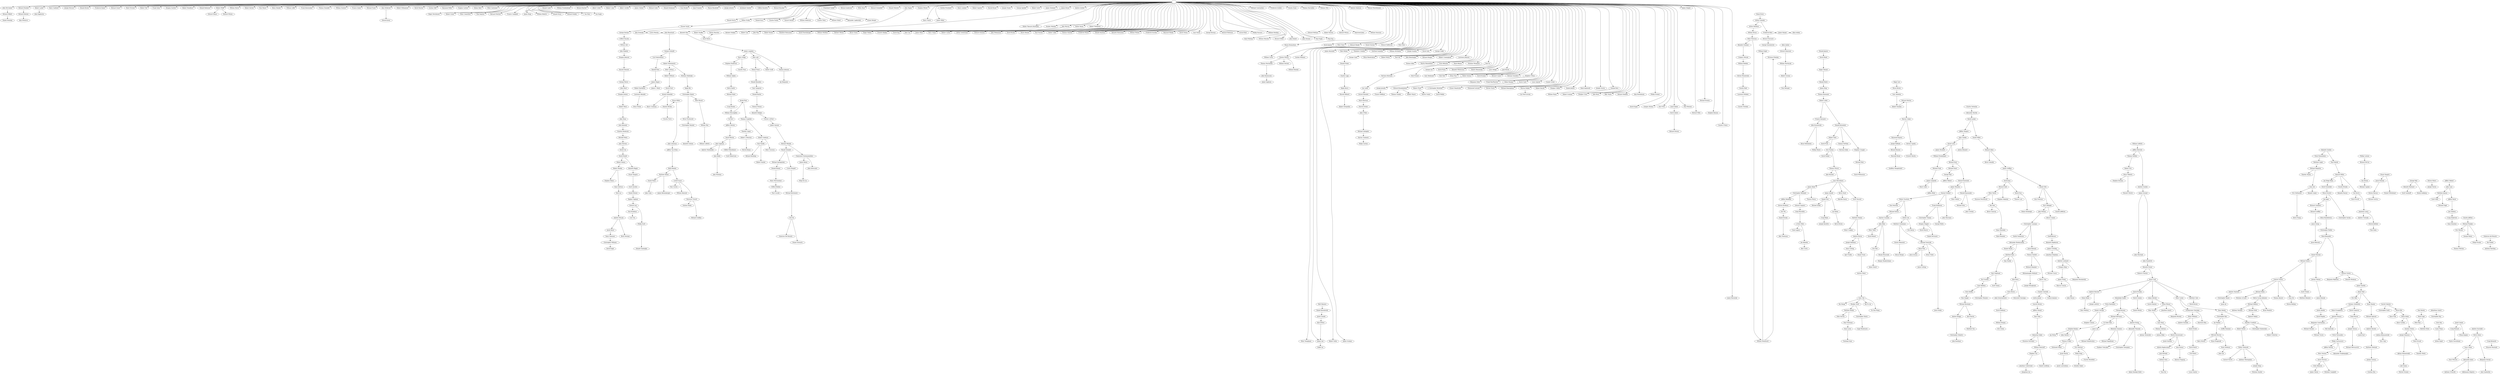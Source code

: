 digraph brothers {
	"" -> "John McConney";
	"" -> "Richard Moshier";
	"" -> "Robert Laube";
	"" -> "Harry Saddock";
	"" -> "Joseph Petrucci";
	"" -> "Donald Brown";
	"" -> "Frederick Hanni";
	"" -> "Richard Swart";
	"" -> "Mark Trivison";
	"" -> "Robert Tiel";
	"" -> "Frank Yates";
	"" -> "Douglas Soutter";
	"" -> "Robert Woodbury";
	"" -> "Donald Robinson";
	"" -> "Robert Pfeiff";
	"" -> "William Morse";
	"" -> "Robert Korten";
	"" -> "Paul Meyer";
	"" -> "Henry Bender";
	"" -> "William Goffe";
	"" -> "Frank Kolesinskas";
	"" -> "Thomas Donnelly";
	"" -> "William Statesir";
	"" -> "Francis Quinn";
	"" -> "Michael Furey";
	"" -> "Alan McKersie";
	"" -> "Robert Williamson";
	"" -> "David Warren";
	"" -> "Gordon Neff";
	"" -> "Raymond Willis";
	"" -> "Eugene Carlson";
	"" -> "Sidney Bent";
	"" -> "Peter Goetzman";
	"Robert Laube" -> "John Eggleston";
	"" -> "Roger Hutchinson";
	"Richard Moshier" -> "Richard Dietzen";
	"" -> "Robert Grant";
	"" -> "Peter Comerford";
	"" -> "Paul Squires";
	"" -> "Bernard Newton";
	"" -> "Francis Campbell";
	"Robert Pfeiff" -> "Edward Maass";
	"" -> "James Roop";
	"Robert Pfeiff" -> "Richard Wilson";
	"" -> "William Roberts";
	"" -> "Donald Drury";
	"" -> "Richard Dudley";
	"" -> "C. Van Ness";
	"" -> "Leo Engle";
	"John McConney" -> "Richard Millett";
	"" -> "Ronald Coyle";
	"" -> "William Freedenburg";
	"" -> "Richard Bartow";
	"" -> "Albert Cutler";
	"" -> "Robert Cahn";
	"" -> "Albert Colville";
	"" -> "James Clinton";
	"" -> "Richard Guba";
	"" -> "Donald Dickinson";
	"" -> "Ivan Pecnik";
	"" -> "Juan Franzius";
	"" -> "Wayne Blackwell";
	"" -> "Joseph Arborio";
	"" -> "Archibald Chester";
	"" -> "Clifford Barletta";
	"" -> "Richard Buscher";
	"" -> "Ronald Harris";
	"" -> "Wilbur Drake";
	"" -> "Donald Kava";
	"" -> "Charles Parker";
	"" -> "Gerard Gehrke";
	"Richard Dietzen" -> "Alan McIntyre";
	"Alan McKersie" -> "Edward Jocoy";
	"" -> "William Anderson";
	"" -> "Charles Viens";
	"" -> "William Eckert";
	"Donal Drury" -> "Arthur Gatenby";
	"" -> "Alexander Lapkoreski";
	"" -> "Ernest Berger";
	"" -> "Franchard Clarke";
	"" -> "Richard Anderson";
	"" -> "Willis Hunt";
	"" -> "Howard Schneider";
	"" -> "Donald Webster";
	"" -> "John Mapes";
	"" -> "Stephen Wilcox";
	"Richard Millett" -> "Daniel Dunning";
	"" -> "Barry Taylor";
	"" -> "James Miller";
	"" -> "Gordon Prochnow";
	"" -> "Harry Lindner";
	"" -> "Robert Squires";
	"" -> "Harold Braue";
	"" -> "Joseph Nunes";
	"" -> "George Speidel";
	"" -> "Robert Scott";
	"" -> "James Sweeney";
	"" -> "James Bruno";
	"" -> "Andrew Archer";
	"Arthur Gatenby" -> "Arthur Boniface";
	"" -> "Walter Tkaczyk (Dartland)";
	"" -> "Stanley Moleski";
	"" -> "John Murray";
	"" -> "Walter Bauer";
	"" -> "Robert Thompson";
	"Wilbur Drake" -> "Vincent Vasile";
	"" -> "Herbert Stokely";
	"" -> "Robert Lee";
	"" -> "John Way";
	"" -> "Robert Kozub";
	"John Mapes" -> "John Dromsky";
	"" -> "Theodore Rubsamen";
	"" -> "David Nuernberger";
	"" -> "William Wohlfort";
	"" -> "Herbert Wewer";
	"" -> "Bruce Christ";
	"" -> "Roger Wollen";
	"" -> "Everett Hinkley";
	"Arthur Gatenby" -> "Frederick Best";
	"" -> "David Eng";
	"" -> "John Cox";
	"" -> "James More";
	"" -> "Terry Chase";
	"" -> "Robert Castle";
	"" -> "Arthur Sutherland";
	"John Murray" -> "Robert Shaffer";
	"" -> "Edward Glannon";
	"" -> "John Williamson";
	"" -> "David Braski";
	"Arthur Boniface" -> "William Bruce";
	"Vincent Vasile" -> "George Dormer";
	"" -> "Marle Hewett";
	"" -> "Paul Vincent";
	"" -> "Walter Lekki";
	"" -> "Thomas Solarek";
	"" -> "Frederick Morse";
	"" -> "Donald Anastasi";
	"" -> "Kenneth Rubsamen";
	"" -> "William Winter";
	"" -> "Frederick Scoville";
	"" -> "Maynard Moody";
	"" -> "David Owens";
	"John Dromsky" -> "Calvin Peterka";
	"" -> "Gary Pache";
	"Frederick Best" -> "James Harper";
	"" -> "George Kirouac";
	"" -> "Richard Robinson";
	"" -> "Conrad Bahr";
	"" -> "Phillip Navarre";
	"" -> "William Hosking";
	"George Dormer" -> "Clifford Baacke";
	"" -> "Basil Whiting";
	"" -> "William Menche";
	"" -> "Richard Miller";
	"" -> "John Rudert";
	"Frederick Best" -> "Richard Havourd";
	"" -> "John Dormer";
	"" -> "Paul Nagle";
	"" -> "Ping Eng";
	"William Bruce" -> "Peter Montano";
	"Robert Shaffer" -> "David Kelch";
	"" -> "Michael Constantine";
	"" -> "Frederick Schiller";
	"" -> "Charles Dunn";
	"" -> "Thomas Harradine";
	"" -> "Thomas Otto";
	"" -> "Edward Feltham";
	"" -> "Robert Barnes";
	"Calvin Peterka" -> "John Blanchard";
	"David Kelch" -> "Dennis Reardon";
	"" -> "Richard Wilcox";
	"James Bruno" -> "Kenneth Potz";
	"" -> "Sherwood Jeter";
	"" -> "William Danusiar";
	"James Harper" -> "Allan Ashley";
	"" -> "Andrew Halloran";
	"" -> "Horace Wuerdemann";
	"Clifford Baacke" -> "William Ash";
	"Peter Montano" -> "Benedict Dunlany";
	"" -> "Wayne Richardson";
	"Richard Havourd" -> "George Yaroshevich";
	"" -> "David Jepson";
	"" -> "Peter Dean";
	"" -> "Edward Moody";
	"" -> "Daniel Dormer";
	"" -> "Edward Heffernan";
	"" -> "Peter Rice";
	"" -> "Peter Younghans";
	"" -> "James Lee";
	"Peter Montano" -> "William Woodward";
	"" -> "Robert Solda";
	"" -> "James Graham";
	"" -> "James Reynolds";
	"" -> "Kent Killam";
	"John Blanchard" -> "George Schmidt";
	"Allen Ashley" -> "Edward Malavase";
	"" -> "Theodore Creedon";
	"William Woodward" -> "William Engle";
	"Kenneth Potz" -> "James Langdon";
	"" -> "Gerfried Gozemba";
	"" -> "William McNabola";
	"" -> "Joseph Scanlon";
	"" -> "David Geer";
	"William Ash" -> "John Wakelin";
	"" -> "George Cooke";
	"" -> "George Clark";
	"Peter Dean" -> "Chester Winsor";
	"Edward Moody" -> "Gordon Williams";
	"James Langdon" -> "Barry Stepp";
	"Benedict Dunlany" -> "Gregory Wotzak";
	"Wayne Richardson" -> "William Curtis";
	"John Wakelin" -> "Douglas Johnson";
	"Donald Jepson" -> "David Hinds";
	"" -> "Brian Hendrickson";
	"" -> "Robert Petrie";
	"" -> "Paul Gili";
	"" -> "John Reinshagen";
	"William Woodward" -> "Terrence Fleming";
	"George Schmidt" -> "Carl Foehrenbach";
	"" -> "Richard Hooper";
	"" -> "Robert Cunningham";
	"James Langdon" -> "John Lahr";
	"" -> "Lawrence Johnson";
	"" -> "Thomas Allen";
	"" -> "Martin Himmelfarb";
	"Barry Stepp" -> "Stephen Paskevich";
	"Edward Malavase" -> "William Martinyak";
	"Gregory Wotzak" -> "William Hedden";
	"" -> "Louis Bellardo";
	"Theodore Creedon" -> "Donald Fisher";
	"" -> "Mark Hillard";
	"Chester Winsor" -> "Thomas Mustaleski";
	"George Schmidt" -> "Robert Montemerlo";
	"" -> "Nicholas Winograd";
	"Chester Winsor" -> "William Setchel";
	"" -> "Paul Sa";
	"Carl Foehrenbach" -> "Randall Kies";
	"James Langdon" -> "Thomas Johnson";
	"David Hinds" -> "Roger Menzel";
	"" -> "George Lee";
	"" -> "David Flynn";
	"" -> "Kenneth Whitecross";
	"Barry Stepp" -> "Charles Pace";
	"Chester Winsor" -> "William Kimball";
	"" -> "Dimitri Rimanosky";
	"" -> "Larry Hedge";
	"John Lahr" -> "Tilman Foust";
	"Douglas Johnson" -> "Russell Demuth";
	"" -> "Jack Rossel";
	"John Lahr" -> "Walter Groff";
	"Robert Montemerlo" -> "Peter LaPlaca";
	"Robert Montemerlo" -> "Nicholas Hablenko";
	"" -> "Gary Redmond";
	"Thomas Mustaleski" -> "John Rasmussen";
	"" -> "Dale Hall";
	"Paul Sa" -> "York Freund";
	"Louis Bellardo" -> "Terrence Berinato";
	"" -> "Brian Fear";
	"" -> "Walter Katona";
	"Donald Fisher" -> "Charles Lapp";
	"" -> "David Kramer";
	"" -> "Richard Casaw";
	"William Hedden" -> "Steven Wisniewski";
	"Stephen Paskevich" -> "William Ogden";
	"" -> "Norman Saunders";
	"Peter LaPlaca" -> "Robert DiMario";
	"William Martinyak" -> "Robert Gurney";
	"" -> "Stephen O'Hara";
	"Randall Kies" -> "James Hagan";
	"" -> "Benjamin Stein";
	"" -> "Frank MacPherson";
	"" -> "Glenn Mazepa";
	"Roger Menzel" -> "Ronald Reich";
	"John Rasmussen" -> "James Ingleson";
	"" -> "David Clark";
	"Tilman Foust" -> "Donald Beaulieu";
	"Thomas Johnson" -> "Jay Benjamin";
	"Russell Demuth" -> "George Pierce";
	"" -> "Louis Zajicek";
	"" -> "Claude Cuvier";
	"" -> "Ernest Malafronte";
	"Charles Lapp" -> "Ralph Barra";
	"Walter Katona" -> "Joseph Jesuele";
	"Robert DiMario" -> "David Frost";
	"Robert Gurney" -> "Paul Metzger";
	"William Ogden" -> "Kevin Smith";
	"Terrence Berinato" -> "Jay Lubin";
	"" -> "Emmanuel Lessans";
	"Steven Wisniewski" -> "Charles Reid";
	"" -> "Steven Travis";
	"Stephen O'Hara" -> "Edward Brandenburg";
	"Nicholas Hablenko" -> "Ralph Rio";
	"" -> "Michael Homrighaus";
	"" -> "Warren Walker";
	"George Pierce" -> "John Ward";
	"" -> "Robert Bacsik";
	"" -> "Douglas Collins";
	"James Hagan" -> "Robert Hardiman";
	"" -> "Daniel Judson";
	"" -> "Rand Aspinwall";
	"Ronald Reich" -> "James King";
	"" -> "Joseph Gucwa";
	"" -> "George Ross";
	"Glenn Mazepa" -> "Robert Fluck";
	"James Hagan" -> "James C Heck";
	"Roger Lee" -> "Bruce Brown";
	"David Clark" -> "J. Christopher Richwine";
	"Donald Beaulieu" -> "Gary Sampson";
	"Edward Brandenburg" -> "Thomas Gunder";
	"Ralph Barra" -> "Russell Hilliard";
	"Jay Lubin" -> "Gerard Palumbo";
	"Joseph Jesuele" -> "Francis Hoffman";
	"John Ward" -> "Douglas Judson";
	"" -> "Robert Graham";
	"Kevin Smith" -> "Michael Halat";
	"Edward Brandenburg" -> "Robert Mayer";
	"Warren Walker" -> "Carl MacCarrone";
	"" -> "Douglas Cross";
	"Charles Reid" -> "Laurence McKeen";
	"David Frost" -> "Arnold Schneider";
	"Ralph Rio" -> "Christopher Keane";
	"George Ross" -> "William Panas";
	"" -> "John Racic";
	"" -> "Billy Taylor";
	"James King" -> "Thomas Baumann";
	"" -> "Richard Sheldon";
	"Robert Fluck" -> "Martin Comer";
	"Bruce Brown" -> "Gary Ambelas";
	"Robert Hardiman" -> "Lawrence Almaleh";
	"" -> "Alan Rosenbaum";
	"Gary Sampson" -> "Donald Bayles";
	"J. Christopher Richwine" -> "David Welkie";
	"" -> "Phillip Gromer";
	"Mark Sherman" -> "Patrick Dreher";
	"Michael Halat" -> "Craig Booher";
	"Gary Ambelas" -> "Robert Smalley";
	"Douglas Judson" -> "Robert Beck";
	"Arnold Schneider" -> "Barry Cushman";
	"" -> "David Enger";
	"Donald Bayles" -> "Thomas Humes";
	"Laurence McKeen" -> "Charles Verbeke";
	"" -> "Gregory Brown";
	"" -> "Kurt Pritz";
	"Lawrence Almaleh" -> "Brian Shube";
	"Russell Hilliard" -> "Robert Dowgwillo";
	"" -> "Lloyd Askew";
	"Arnold Schneider" -> "Hudson Birden";
	"" -> "Paul Mennen";
	"" -> "James Ziegler";
	"Craig Booher" -> "William McLoughlin";
	"Thomas Humes" -> "Kenneth Hedges";
	"" -> "Richard Mills";
	"Lloyd Askew" -> "David Askew";
	"Charles Verbecke" -> "Alexander Bartek";
	"Christopher Keane" -> "Brian Piurkowski";
	"Robert Beck" -> "John Neun";
	"Christopher Keane" -> "Mete Binark";
	"Gerard Palumbo" -> "Mark Sherman";
	"William McLoughlin" -> "Jerald Ptak";
	"Robert Smalley" -> "Richard Morton";
	"Thomas Baumann" -> "Robert Loller";
	"Hudson Birden" -> "Bruce Miller";
	"" -> "Michael Kremin";
	"Hudson Birden" -> "Charles Torre";
	"Robert Loller" -> "Francis Seymore";
	"William McLoughlin" -> "Val Burt";
	"Richard Morton" -> "Harvey Cohen";
	"Jerald Ptak" -> "Thomas Czaplicki";
	"Alexander Bartek" -> "David Lackey";
	"Kenneth Hedges" -> "Charles LaFleur";
	"Patrick Dreher" -> "John O'Niel";
	"" -> "Stephen Benson";
	"Val Burt" -> "Jeffrey Weston";
	"Francis Seymore" -> "John Krasnowski";
	"Brian Piurkowski" -> "Christopher Bazinet";
	"Robert Loller" -> "Donald Kowaleski";
	"" -> "Charles O'Hara";
	"Charles LaFleur" -> "James Haslam";
	"Mete Binark" -> "William May";
	"John Neun" -> "John Kennedy";
	"David Lackey" -> "Jeffrey Shapiro";
	"John O'Niel" -> "Michael Gallagher";
	"Thomas Czaplicki" -> "Timothy Logan";
	"David Askew" -> "Richard Dorsey";
	"John Kennedy" -> "Stanton Woodcock";
	"Jeffrey Weston" -> "David Weston";
	"Donald Kowaleski" -> "Robert Tonti";
	"Jeffrey Shapiro" -> "John Cmelko";
	"Timothy Logan" -> "Robert L'Heureux";
	"Harvey Cohen" -> "Raymond Kujawa";
	"Michael Gallagher" -> "Harvey Chalmers";
	"Thomas Czaplicki" -> "Robert Goldman";
	"Stanton Woodcock" -> "Mitchell Weitz";
	"David Lackey" -> "Daniel Miller";
	"Mitchell Weitz" -> "John Stevens";
	"John Cmelko" -> "David Carta";
	"Bruce Miller" -> "John Leimonas";
	"Harvey Cohen" -> "Steven Capella";
	"Christopher Bazinet" -> "Kenneth Godsen";
	"Donald Kowaleski" -> "Thomas McPhee";
	"David Weston" -> "John Lippman";
	"Robert Tonti" -> "David Pratt";
	"John Krasnowski" -> "Brian Hollenbeck";
	"Robert Goldman" -> "Paul Yandik";
	"Harvey Chalmers" -> "Philip Carlson";
	"William May" -> "William LaRette";
	"James Haslam" -> "Michael Mihalik";
	"Raymond Kujawa" -> "Joseph Raffaele";
	"Joseph Raffaele" -> "Richard Barnes";
	"John Lippman" -> "Andrew Niedzielski";
	"Daniel Miller" -> "Richard Allen";
	"Donald Kowaleski" -> "Stephen Creager";
	"Robert Tonti" -> "Eric Fachon";
	"David Weston" -> "Clifford Meiselbach";
	"David Carta" -> "James Nicoletti";
	"John Leimonas" -> "Jeffrey Van Etten";
	"Robert L'Heureux" -> "Patrick Kenny";
	"Robert Goldman" -> "Peter Traversy";
	"John Stevens" -> "David Coe";
	"Thomas McPhee" -> "Terrence Kelly";
	"Michael Mihalik" -> "Wayde Schmidt";
	"John Cmelko" -> "Joshua Blumert";
	"William LeRette" -> "Jeffrey Berwick";
	"John Krasnowski" -> "Phillip Moore";
	"John Lippman" -> "John Reilly";
	"David Coe" -> "David Powell";
	"Kenneth Gosden" -> "Viwat Poenateetai";
	"Michael Mihalik" -> "Chaiyatach Vechmamontien";
	"Paul Yandik" -> "Richard Keseling";
	"Eric Fachon" -> "David Parker";
	"David Carta" -> "William Prendergast";
	"Clifford Meiselbach" -> "Scott Robertson";
	"Jeffrey Berwick" -> "Thomas DeMint";
	"Steven Capella" -> "Everett Martin";
	"Richard Barnes" -> "Marshall Brain";
	"Kenneth Gosden" -> "Paul Halicki";
	"David Powell" -> "Robert Hanna";
	"Stephen Creager" -> "Michael Dion";
	"Wayde Schmidt" -> "Michael Springsteen";
	"Richard Allen" -> "Kevin Connolly";
	"Paul Yandik" -> "Robert Snyder";
	"Chaiyatach Vechmamontien" -> "James Kenny";
	"David Carta" -> "Richard Dyer";
	"Viwat Poenateetai" -> "Matthew Lopez";
	"Phillip Carlson" -> "Richard McCoy";
	"Robert Hanna" -> "Robert Mackin";
	"Matthew Lopez" -> "Michael Hingston";
	"Richard Allen" -> "James Griffing";
	"David Powell" -> "Kenneth Biggio";
	"Chaiyatach Vechmamontien" -> "John Interrante";
	"Richard Dyer" -> "Michael Duerr";
	"William Prendergast" -> "Michael Funk";
	"Eric Fachon" -> "Thomas Flitsch";
	"Marshall Brain" -> "Geoffrey Mangelsdorf";
	"Thomas DeMint" -> "Robert Tivy";
	"Wayde Schmidt" -> "Curtis Ehrgott";
	"Jeffrey Van Etten" -> "Keith Remley";
	"Michael Springsteen" -> "Donald Kinney";
	"Robert Tivy" -> "Brian Tibbetts";
	"Michael Dion" -> "David Williamson";
	"Michael Hingston" -> "Timothy Hazen";
	"Thomas Flitsch" -> "John Barnett";
	"John Reilly" -> "John Nicholas";
	"Paul Halicki" -> "Howard Miller";
	"Michael Duerr" -> "George Wall";
	"Kenneth Biggio" -> "Stuart Shapiro";
	"Keith Remley" -> "Matthew Kehoe";
	"Stuart Shaprio" -> "Jason Domsky";
	"Howard Miller" -> "Jan Helge Bohn";
	"Robert Mackin" -> "Stephen Moors";
	"Matthew Kehoe" -> "Daniel Maier";
	"Donald Kinney" -> "Manu Mirchandani";
	"Thomas Flitsch" -> "Gary Hirschhorn";
	"Richard McCoy" -> "Ilya Brook";
	"Richard Dyer" -> "Edward Kaminski";
	"Michael Funk" -> "James Longwell";
	"Brian Tibbetts" -> "Stephen Downey";
	"James Kenny" -> "Wing-Tai Liu";
	"Keith Remley" -> "Lowell Isaacs";
	"James Griffing" -> "David Jean";
	"George Wall" -> "Jeffrey Hebert";
	"Howard Miller" -> "Charles Brooks";
	"James Griffing" -> "Daniel Sills";
	"Manu Mirchandani" -> "Clifford Belden";
	"Gary Hirschhorn" -> "James Heck";
	"David Jean" -> "Richard Gold";
	"Jan Helge Bohn" -> "David Schneider";
	"Geroge Wall" -> "Kenneth Reinhart";
	"Edward Kaminski" -> "James Winston";
	"Ilya Brook" -> "Michael Capone";
	"Steven Moors" -> "Joseph Torrisi";
	"Michael Hingston" -> "Iwan Axt";
	"Stuart Shapiro" -> "Scott Azzolini";
	"Lowell Isaacs" -> "Tom Corwin";
	"Jeffery Hebert" -> "John Caye";
	"Robert Mackin" -> "Sean Sullivan";
	"Jeffrey Berwick" -> "Andrew Gosden";
	"James Longwell" -> "Mark Culler";
	"David Jean" -> "David Frey";
	"Kenneth Reinhart" -> "Scott Sacknoff";
	"Curtis Ehrgott" -> "Michael Ketchmere";
	"Iwan Axt" -> "Eric DeHaemer";
	"Sean Sullivan" -> "Dick Lau";
	"James Heck" -> "Christopher Michaels";
	"Andrew Gosden" -> "James Ground";
	"John Caye" -> "Matthew Jonson";
	"Richard Gold" -> "Peter Matos";
	"Howard Miller" -> "Ian Harris";
	"David Schneider" -> "Brian Dvoretz";
	"Charles Brooks" -> "Kenneth Peavey";
	"Gary Hirschhorn" -> "James Arnold";
	"Gary Hirschhorn" -> "Kevin Stark";
	"Matthew Kehoe" -> "James Betzenberger";
	"Daniel Maier" -> "John Cuba";
	"James Winston" -> "Samuel Siskind";
	"Lowell Isaacs" -> "William Babcock";
	"Jason Domsky" -> "Steven Murray";
	"Scott Azzolini" -> "Daniel Wiesen";
	"James Longwell" -> "Jeffrey Blick";
	"Geroge Wall" -> "Derek Goldberg";
	"Edward Kaminski" -> "Russell Raymundo";
	"Clifford Belden" -> "Paul Cavallo";
	"Brian Tibbetts" -> "Russell Ulbrich";
	"Stuart Shaprio" -> "Emmet Whitehead";
	"Iwan Axt" -> "Ronald Conley";
	"James Arnold" -> "Daniel Frey";
	"Matthew Jonson" -> "Scott Softy";
	"Lowell Isaacs" -> "Dennison Trevett";
	"Ian Harris" -> "Mark Farrell";
	"Daniel Wiesen" -> "Raghav Vajjhala";
	"Peter Matos" -> "Shannon Posniewski";
	"Daniel Sills" -> "Alan Fountain";
	"John Caye" -> "Jeffrey Boyle";
	"Gary Hirschhorn" -> "Scott Macneil";
	"James Winston" -> "Peter Oehler";
	"David Frey" -> "Thomas Last";
	"Brian Dvoretz" -> "Jon Jager";
	"Steven Murray" -> "Michael Gerlica";
	"James Heck" -> "Thomas Penna";
	"Kevin Stark" -> "Melville Davey";
	"Christopher Michaels" -> "Jeffrey Bielefeld";
	"Samuel Siskind" -> "Robert Nardone";
	"Richard Gold" -> "Stephen Sekelsky";
	"Robert Nardone" -> "Paul Matchen";
	"Peter Matos" -> "Roy Barr";
	"Dennison Trevett" -> "Nathan Pooley";
	"Russell Raymundo" -> "Michael Silva";
	"Daniel Sills" -> "Kurt Ohlinger";
	"Jon Jager" -> "Richard Caballero";
	"Matthew Jonson" -> "Michael Fogel";
	"Christopher Michaels" -> "Edward Vaquero";
	"Samuel Siskind" -> "Frank Dickinson";
	"Raghav Vajjhala" -> "Edward Lee";
	"Jeffrey Bielefeld" -> "Steven Bradbury";
	"Daniel Frey" -> "Michael Zirkel";
	"Daniel Sills" -> "Charles Jefferies";
	"Roy Barr" -> "Kevin Canavan";
	"David Frey" -> "Fehmi Ashaboglu";
	"Robert Nardone" -> "Michael Dybicz";
	"Edward Vaquero" -> "Greg Muschlitz";
	"Jeffrey Boyle" -> "Jon Gombus";
	"Ian Harris" -> "Jonathan Lawry";
	"James Arnold" -> "Ian Kelley";
	"Edward Lee" -> "Paul Bradbury";
	"Steven Bradbury" -> "Eric Wu";
	"Richard Caballero" -> "Richard Loeffler";
	"Kurt Ohlinger" -> "John Whelan";
	"Russell Raymundo" -> "John Crowley";
	"Daniel Frey" -> "Craig Blake";
	"Jon Jager" -> "Brian Bandelewicz";
	"Eric Wu" -> "Daniel Krosky";
	"Dennison Trevett" -> "Michael Graffam";
	"Dick Lau" -> "Andrew McLain";
	"Robert Nardone" -> "Edwin Lee";
	"Michael Dybicz" -> "Dayton Casalmir";
	"Brian Dvoretz" -> "Christopher Savoie";
	"Scott Macneil" -> "Matthew Healey";
	"Kurt Ohlinger" -> "Bruce Cramer";
	"Jonathan Lawry" -> "Andrew Turinsky";
	"Frank Dickinson" -> "Christopher Tunney";
	"Jon Gombus" -> "Craig Zinkevich";
	"Michael Ketchmere" -> "Eric Ko";
	"Samuel Siskind" -> "John Marciano";
	"Paul Bradbury" -> "Carl Chu";
	"Eric DeHaemer" -> "Kevin Young";
	"Edwin Lee" -> "Matthew Greenman";
	"Greg Muschlitz" -> "J. Drew Metz";
	"Jonathan Lawry" -> "Patrick Kelliher";
	"Charles Jeffries" -> "Michael Plankey";
	"Ian Kelley" -> "Kevin Brown";
	"Craig Zinkevich" -> "Sean Donohue";
	"Dayton Casalmir" -> "John Riley";
	"Frank Dickinson" -> "George Politis";
	"Craig Blake" -> "Joseph Barlette";
	"Richard Loeffler" -> "Jason Schug";
	"Edward Lee" -> "Phillip Scott";
	"Christopher Tunney" -> "Douglas Nopper";
	"John Whelan" -> "Christopher Cayanan";
	"Roy Barr" -> "Omar Mureebe";
	"Edwin Lee" -> "Eric Barna";
	"Michael Plankey" -> "Eric Werner";
	"Matthew Healey" -> "Breyt Coakley";
	"Patrick Kelliher" -> "Paul Dalia";
	"John Riley" -> "Peter Theis";
	"Brian Bandelewicz" -> "Christopher Patillo";
	"Douglas Nopper" -> "David Marcic";
	"J. Drew Metz" -> "Chad Lagace";
	"Andrew McLain" -> "Jacob Royer";
	"Michael Plankey" -> "George Matey";
	"Jacob Royer" -> "Yancy Seamans";
	"Eric Ko" -> "Generoso Del Rosario";
	"Bruce Cramer" -> "Geoff Blosser";
	"Matthew Healey" -> "Andrew Byrne";
	"Peter Theis" -> "David Renert";
	"Omar Mureebe" -> "Mark Mozdzer";
	"Andrew McLain" -> "Brett Durham";
	"Douglas Nopper" -> "Daniel DeCesare";
	"Daniel Krosky" -> "Alex Toulouzas";
	"Christopher Cayanan" -> "Sonthi Yamniyom";
	"Christopher Patillo" -> "Mark Benander";
	"Michael Plankey" -> "Philip Fischer";
	"J. Drew Metz" -> "Joe Almeida";
	"Andrew Byrne" -> "Joseph Hallahan";
	"Jason Schug" -> "Jason Babcock";
	"Eric Ko" -> "Duane Schwartz";
	"Christopher Cayanan" -> "Alexander Kholmyansky";
	"Generoso del Rosario" -> "Hal Nadler";
	"Matthew Greenman" -> "Dustin Demorest";
	"Yancy Seamans" -> "Christopher Williams";
	"Matthew Greenman" -> "Michael Yaworski";
	"Geoff Blosser" -> "Kenneth Hopkinson";
	"Christopher Williams" -> "David Engel";
	"Hal Nadler" -> "Anthony Bartling";
	"John Riley" -> "Eric Roe";
	"Christopher Cayanan" -> "Jason Kennaly";
	"Eric Werner" -> "Thomas Poltrino";
	"Phillip Scott" -> "Donald Chaloupka";
	"Joseph Hallahan" -> "Sean Cutting";
	"Kenneth Hopkinson" -> "James Critchley";
	"Michael Yaworski" -> "Brian Pine";
	"Alexander Kholmyansky" -> "Shanie Sharif";
	"Joe Almeida" -> "Ben Curtis";
	"Jason Kennaly" -> "Thomas Seufert";
	"Michael Yaworski" -> "Brian Tuller";
	"Brian Pine" -> "Jesse Arroyo";
	"John Riley" -> "Maciej Wiczynski";
	"Alexander Kholmyansky" -> "Matthew Kost";
	"James Ground" -> "John Marshall";
	"Mark Benander" -> "Daniel Homiak";
	"James Critchley" -> "Jonathan Stephens";
	"Andrew Byrne" -> "Shane Furey";
	"Sean Cutting" -> "Igor Fradlis";
	"Dustin Demorest" -> "Bryan Herger";
	"Daniel Homiak" -> "Michael Swern";
	"James Ground" -> "John Stanforth";
	"James Critchley" -> "Andrew Lombard";
	"Thomas Seufert" -> "Richard Manjone";
	"Andrew Lombard" -> "Gregory King";
	"John Stanforth" -> "Kenneth Eisner";
	"Eric Roe" -> "Adam Onesti";
	"Brian Pine" -> "Jason Cutting";
	"Mark Benander" -> "William Fontes";
	"Jonathan Stephens" -> "Michael Clauss";
	"Matthew Kost" -> "Karl Voigtland";
	"Shane Furey" -> "Andrew Meier";
	"Kenneth Eisner" -> "Roberto Fuentes";
	"Richard Manjone" -> "Michaelangelo McKasty";
	"Maciej Wiczynski" -> "Bargav Balakrishnan";
	"Matthew Kost" -> "Ojas Parikh";
	"Gregory King" -> "James Fisher";
	"Thomas Seufert" -> "Kenric Tam";
	"Andrew Lombard" -> "Benjamin Rusckowski";
	"Karl Voigtland" -> "Karl Sandbo";
	"Kenneth Eisner" -> "Jesse Craft";
	"William Fontes" -> "Benjamin Rejiester";
	"Daniel Homiak" -> "Jeremy Nelson";
	"Matthew Kost" -> "Kyle Doris";
	"William Fontes" -> "Dwayne Hickman";
	"Michael Swern" -> "Gabriel Chomic";
	"Karl Sandbo" -> "Cody Robbins";
	"Michaelangelo McKasty" -> "Joseph Miragliuolo";
	"William Fontes" -> "James Tantillo";
	"Karl Voigtland" -> "Scott Samia";
	"James Fisher" -> "Marcus Ciuryla";
	"Jesse Craft" -> "Andrew Bouvier";
	"Michael Swern" -> "Scott Friend";
	"Gabriel Chomic" -> "Andrew Marlowe";
	"James Tantillo" -> "Adam Wolf";
	"Jesse Craft" -> "David Proskin";
	"Kyle Doris" -> "Chris Rivers";
	"Kenric Tam" -> "Charlie Centrelli";
	"Cody Robbins" -> "Chris Kotfila";
	"Gabriel Chomic" -> "Michael Dillon";
	"Jesse Craft" -> "Adam Metzler";
	"Andrew Marlowe" -> "Christopher Mazur";
	"Kyle Doris" -> "Krzysztof Chorzepa";
	"" -> "Jason Morawski";
	"Jesse Craft" -> "Peter Curley";
	"Cody Robbins" -> "Christopher Munson";
	"Gabriel Chomic" -> "Thomas Keyser";
	"Scott Friend" -> "Matthew Bennice";
	"Charlie Centrelli" -> "Justin Joyner";
	"Michael Dillon" -> "Nicholas LiCausi";
	"Andrew Bouvier" -> "Glenn Dixon";
	"Chris Kotfila" -> "Paul Seeger";
	"Jeremy Nelson" -> "Jason Homiak";
	"Andrew Meier" -> "Gary Cho";
	"Gabriel Chomic" -> "Chau Ho";
	"Chris Rivers" -> "John Schermerhorn";
	"David Proskin" -> "Khandoker Kader";
	"James Fisher" -> "John Wason";
	"Jesse Craft" -> "Matthew Cole";
	"Michael Dillon" -> "Kevin Cavnar-Johnson";
	"Adam Wolf" -> "Eric Bell";
	"Chau Ho" -> "Steven Reiling";
	"Adam Metzler" -> "Garret Heaton";
	"Adam Wolf" -> "Zachary Glickstein";
	"Andrew Bouvier" -> "Joseph LaPorte";
	"Gary Cho" -> "Rui Zhang";
	"David Proskin" -> "David Comins";
	"Charlie Centrelli" -> "Conrad Ammon";
	"Gary Cho" -> "Bradley Scott";
	"Gary Cho" -> "Xin Fu Lin";
	"Adam Wolf" -> "Ryan Manley";
	"Matthew Cole" -> "David Brown";
	"Adam Metzler" -> "Brian Winsor";
	"Kevin Cavnar-Johnson" -> "Michael DeRosa";
	"Justin Joyner" -> "Garrett Brown";
	"Paul Seeger" -> "Michael Burnham";
	"Christopher Mazur" -> "Jason An";
	"Khandoker Kader" -> "Victor Barbalato";
	"Glenn Dixon" -> "Ross Wolfson";
	"Zachary Glickstein" -> "Denis Evangelista";
	"Brian Winsor" -> "Nilay Shroff";
	"Matt Bennice" -> "Daniel Kowalewski";
	"Khandoker Kader" -> "Chirag Burman";
	"Peter Curley" -> "Przemyslaw Chorzepa";
	"Garrett Brown" -> "Jeffrey Sloand";
	"Garrett Heaton" -> "Christopher Scott";
	"Peter Curley" -> "Sean Henley";
	"Zachary Glickstein" -> "David Cosgrove";
	"Garrett Heaton" -> "Devin Ellis";
	"Michael DeRosa" -> "Anthony Daroqui";
	"Victor Barbalato" -> "Daniel Cotrupe";
	"Jason Homiak" -> "Justin Aniello";
	"Gary Cho" -> "Yu-Chia Wang";
	"Michael Yaworski" -> "Jesse Senko";
	"John Schermerhorn" -> "David Feldman";
	"Bradley Scott" -> "Matthew Rivkin";
	"Kevin Cavnar-Johnson" -> "Brian Wandrei";
	"Brian Winsor" -> "Jonathan Linard";
	"David Comins" -> "Daniel Morley";
	"Michael DeRosa" -> "Michael Stieh";
	"Devin Ellis" -> "Ryan Tuck";
	"Przemyslaw Chorzepa" -> "Oliver Williams";
	"Michael Burnham" -> "Andrew Briggs";
	"Brian Winsor" -> "Benjamin Brower";
	"Jeffrey Sloand" -> "Xiao Chen";
	"David Cosgrove" -> "Noah Peyser";
	"Denis Evangelista" -> "Andrew Ennaco";
	"Chirag Burman" -> "Michael DeFranco";
	"Devin Ellis" -> "Brian Dohm";
	"Michael Burnham" -> "Kyle Martin";
	"Dan Morely" -> "Mark Gage";
	"Bradley Scott" -> "Christopher Diorio";
	"Ryan Manley" -> "Michael Spinrad";
	"Johnathan Linard" -> "Christopher Ray";
	"Justin Aniello" -> "David Hughes";
	"Michael Stieh" -> "Spencer Hakim";
	"Matthew Rivkin" -> "Felix Gervits";
	"Sean Henley" -> "Christopher Bye";
	"Daniel Kowalewski" -> "Jared Connell";
	"Nilay Shroff" -> "Ujas Shah";
	"David Feldman" -> "William Dorgan";
	"Andrew Ennaco" -> "Benjamin Constantine";
	"Mark Gage" -> "Peter Bye";
	"Matthew Rivkin" -> "Paul Trestman";
	"Przemyslaw Chorzepa" -> "Harrison Elba";
	"Chirag Burman" -> "Andrew Ewing";
	"Brian Dohm" -> "Ryen Castillo";
	"Sean Henley" -> "Timothy Crawford";
	"Michael DeFranco" -> "Yi Chieh Shih";
	"Daniel Cotrupe" -> "Stephen Cannon";
	"Jared Connell" -> "Kyle DiTieri";
	"Christopher Bye" -> "Ian Mahler";
	"Oliver Williams" -> "Andrew Zuchelli";
	"Michael DeFranco" -> "Menelaos Ioannou";
	"Christopher Diorio" -> "Gage Wondrasch";
	"Timothy Crawford" -> "Robert Butler";
	"Kyle Martin" -> "Matthew Fay";
	"Oliver Williams" -> "David Strohl";
	"Christopher Bye" -> "Griffin Hammer";
	"Mark Gage" -> "Matthew Brier";
	"Chris Ray" -> "Casey Pham";
	"Michael Spinrad" -> "Andrew Kessler";
	"Ujas Shah" -> "Thomas Sullivan";
	"Brian Dohm" -> "Zachary Dreiss";
	"Daniel Cotrupe" -> "Stephen Badala";
	"Yi Chieh Shih" -> "Jason Lee";
	"William Dorgan" -> "Eric Green";
	"Andrew Ennaco" -> "Neil Andruski";
	"Noah Peyser" -> "Joseph Glavan";
	"Jared Connel" -> "Craig Richard";
	"Andrew Ewing" -> "Alexander Pezzouli";
	"Paul Trestman" -> "Sean Lyons";
	"Timothy Crawford" -> "Christopher Kalinowski";
	"Benjamin Constantine" -> "Michael Stecher";
	"Stephen Badala" -> "Jan Wicha";
	"Ian Mahler" -> "Mitchell Warren";
	"Ujas Shah" -> "Harish Duraiswami";
	"Andrew Ennaco" -> "Victor Fernandes";
	"Michael Spinrad" -> "Joshua Klimaszewski";
	"Benjamin Constantine" -> "Michael Tuccio";
	"Timothy Crawford" -> "Robert Fullerton";
	"Xiao Chen" -> "Sebastian Dalby";
	"Noah Peyser" -> "Jacob Earl";
	"Zachary Dreiss" -> "Joseph Mazzuca";
	"Thomas Sullivan" -> "Joshua Elkin";
	"Andrew Ewing" -> "Jeremy Styborski";
	"Stephen Badala" -> "John Martin";
	"Andrew Briggs" -> "Christopher Doherty";
	"Andrew Zucchelli" -> "Devin Glenn";
	"Jared Connel" -> "Ethan Kaplan";
	"Joshua Klimaszewski" -> "Eric Culp";
	"Christopher Doherty" -> "John Kaufman";
	"Craig Richard" -> "Taylor Scicchitano";
	"Harish Duraiswami" -> "Jacob Oarethu";
	"Victor Fernandes" -> "Philip Castracucco";
	"Jason Lee" -> "Michael Nykyforchyn";
	"Sean Lyons" -> "Yucheng Guan";
	"Mitchell Warren" -> "Kerry Brown";
	"Sebastian Dalby" -> "Stanislav Kurtukov";
	"Zachary Dreiss" -> "Mark Straub";
	"Menelaos Ioannou" -> "Michael Napolitano";
	"Kyle DiTieri" -> "James Lee";
	"Stephen Badala" -> "Thomas D'Alba";
	"Mitchell Warren" -> "Ryan Fitzgerald";
	"Casey Pham" -> "Artem Sopot";
	"Philip Castracucco" -> "Jeffrey Patrick";
	"Menelaos Ioannou" -> "Vladimir Tretyakov";
	"Stephen Badala" -> "Eric Mattson";
	"Robert Butler" -> "Walter Zielenski";
	"Mitchell Warren" -> "Noah Goldman";
	"Sebastian Dalby" -> "William Nemiroff";
	"Andrew Kessler" -> "Matthew Zielinski";
	"Thomas D'Alba" -> "Nathaniel Miller";
	"Devin Glenn" -> "Isaac Cohen";
	"Harish Duraiswami" -> "Ashwin Raghuraman";
	"David Strohl" -> "David Hecht";
	"Craig Richards" -> "Eduardo Machado";
	"Joseph Glavan" -> "Michael Metrocavich";
	"James Lee" -> "Eddie Lin";
	"Alexander Pezzouli" -> "Christopher Georgalas";
	"Harish Duraiswami" -> "Aesa Kamar";
	"Philip Castracucco" -> "Peter Hudson";
	"David Hecht" -> "Erik Baktis";
	"Eric Mattson" -> "Philip Zeng";
	"Ashwin Raghuraman" -> "Jack McNally";
	"Noah Goldman" -> "John Lee";
	"Mark Straub" -> "Timothy Piette";
	"William Nemiroff" -> "Stephen Cho";
	"Joseph Mazzuca" -> "Akshay Bommireddi";
	"Philip Castracucco" -> "Alexander Sciglimpaglia";
	"Thomas D'Alba" -> "Jacob Martin";
	"Isaac Cohen" -> "Sean Minnick";
	"Peter Hudson" -> "Aaron Harmon";
	"Jack McNally" -> "Nathan Siviy";
	"Aesa Kamar" -> "Shreyas Nagaraj";
	"Matthew Zielinski" -> "Jordan Conway";
	"Walter Zielenski" -> "Samuel Slavitt";
	"Eric Mattson" -> "Charles Benefield";
	"Walter Zielenski" -> "Anthony Montagnino";
	"Devin Glenn" -> "Benjamin Stovall";
	"Isaac Cohen" -> "Alexander Jones";
	"Philip Zeng" -> "Bradley Baker";
	"Aaron Harmon" -> "Colin Atkinson";
	"Akshay Bommireddi" -> "Joel Sunny";
	"Jacob Martin" -> "Jacob Laurendeau";
	"William Nemiroff" -> "Daniel Lindberg";
	"Stephen Cho" -> "Jonathan Underwood";
	"Walter Zielenski" -> "Joseph Hong";
	"Aaron Harmon" -> "Nicholas Campbell";
	"Erik Baktis" -> "Lucas Santos";
	"Benjamin Stovall" -> "Jose Ganderilla";
	"Alexander Jones" -> "Anthony D'Accolti";
	"Joel Sunny" -> "Patrick Turiano";
	"Joseph Hong" -> "Nicholas Snyder";
	"Colin Atkinson" -> "James Tolson";
	"Jonathan Underwood" -> "Jiangshan Lin";
	"Alexander Jones" -> "Abhimanyu Roperia";
	"Jordan Conway" -> "Guotian Zhu";
	"Alexander Pezzouli" -> "Adam Rudolph-Math";
	"Nathan Siviy" -> "Yuze Ma";
	{rank=same; "John McConney" "Richard Moshier" "Robert Laube" "Harry Saddock" "Joseph Petrucci" "Donald Brown" "Frederick Hanni" "Richard Swart" "Mark Trivison" "Robert Tiel" "Frank Yates" "Douglas Soutter" "Robert Woodbury" "Donald Robinson" "Robert Pfeiff" "William Morse" "Robert Korten" "Paul Meyer" "Henry Bender" "William Goffe" "Frank Kolesinskas" "Thomas Donnelly" "William Statesir" "Francis Quinn" "Michael Furey";}
	{rank=same; "Alan McKersie" "Robert Williamson" "David Warren" "Gordon Neff" "Raymond Willis" "Eugene Carlson" "Sidney Bent" "Peter Goetzman";}
	{rank=same; "John Eggleston" "Roger Hutchinson" "Richard Dietzen" "Robert Grant" "Peter Comerford";}
	{rank=same; "Paul Squires" "Bernard Newton" "Francis Campbell" "Edward Maass" "James Roop";}
	{rank=same; "Richard Wilson" "William Roberts" "Donald Drury" "Richard Dudley" "C. Van Ness" "Leo Engle" "Richard Millett";}
	{rank=same; "Ronald Coyle" "William Freedenburg" "Richard Bartow" "Albert Cutler" "Robert Cahn" "Albert Colville" "James Clinton" "Richard Guba" "Donald Dickinson" "Ivan Pecnik" "Juan Franzius" "Wayne Blackwell" "Joseph Arborio";}
	{rank=same; "Archibald Chester" "Clifford Barletta" "Richard Buscher";}
	{rank=same; "Ronald Harris" "Wilbur Drake" "Donald Kava" "Charles Parker" "Gerard Gehrke" "Alan McIntyre" "Edward Jocoy" "William Anderson" "Charles Viens" "William Eckert" "Arthur Gatenby" "Alexander Lapkoreski" "Ernest Berger";}
	{rank=same; "Franchard Clarke" "Richard Anderson" "Willis Hunt" "Howard Schneider" "Donald Webster" "John Mapes" "Stephen Wilcox";}
	{rank=same; "Daniel Dunning" "Barry Taylor" "James Miller";}
	{rank=same; "Gordon Prochnow" "Harry Lindner" "Robert Squires" "Harold Braue" "Joseph Nunes" "George Speidel" "Robert Scott" "James Sweeney" "James Bruno" "Andrew Archer";}
	{rank=same; "Arthur Boniface" "Walter Tkaczyk (Dartland)" "Stanley Moleski" "John Murray";}
	{rank=same; "Walter Bauer" "Robert Thompson" "Vincent Vasile";}
	{rank=same; "Herbert Stokely" "Robert Lee" "John Way" "Robert Kozub" "John Dromsky" "Theodore Rubsamen" "David Nuernberger" "William Wohlfort" "Herbert Wewer" "Bruce Christ" "Roger Wollen" "Everett Hinkley" "Frederick Best" "David Eng" "John Cox" "James More" "Terry Chase" "Robert Castle" "Arthur Sutherland" "Robert Shaffer" "Edward Glannon" "John Williamson" "David Braski" "William Bruce" "George Dormer" "Marle Hewett" "Paul Vincent" "Walter Lekki" "Thomas Solarek" "Frederick Morse" "Donald Anastasi" "Kenneth Rubsamen" "William Winter" "Frederick Scoville" "Maynard Moody" "David Owens" "Calvin Peterka" "Gary Pache" "James Harper" "George Kirouac" "Richard Robinson" "Conrad Bahr" "Phillip Navarre" "William Hosking" "Edward Feltham" "Robert Barnes" "John Blanchard" "Dennis Reardon" "Richard Wilcox" "Kenneth Potz" "Sherwood Jeter" "William Danusiar" "Allan Ashley";}
	{rank=same; "Clifford Baacke" "Basil Whiting" "William Menche" "Richard Miller" "John Rudert" "Richard Havourd" "John Dormer" "Paul Nagle" "Ping Eng" "Peter Montano" "David Kelch";}
	{rank=same; "Michael Constantine" "Frederick Schiller";}
	{rank=same; "Charles Dunn" "Thomas Harradine" "Thomas Otto";}
	{rank=same; "Andrew Halloran" "Horace Wuerdemann";}
	{rank=same; "William Ash" "Benedict Dunlany" "Wayne Richardson" "George Yaroshevich" "David Jepson" "Peter Dean" "Edward Moody" "Daniel Dormer" "Edward Heffernan" "Peter Rice";}
	{rank=same; "Peter Younghans" "James Lee" "William Woodward" "Robert Solda" "James Graham";}
	{rank=same; "James Reynolds" "Kent Killam" "George Schmidt" "Edward Malavase" "Theodore Creedon" "William Engle" "James Langdon" "Gerfried Gozemba" "William McNabola" "Joseph Scanlon" "David Geer" "John Wakelin" "George Cooke";}
	{rank=same; "George Clark" "Chester Winsor";}
	{rank=same; "Gordon Williams" "Barry Stepp" "Gregory Wotzak" "William Curtis";}
	{rank=same; "Douglas Johnson" "David Hinds" "Brian Hendrickson" "Robert Petrie" "Paul Gili" "John Reinshagen";}
	{rank=same; "Terrence Fleming" "Carl Foehrenbach" "Richard Hooper" "Robert Cunningham" "John Lahr" "Lawrence Johnson";}
	{rank=same; "Thomas Allen" "Martin Himmelfarb" "Stephen Paskevich" "William Martinyak" "William Hedden" "Louis Bellardo" "Donald Fisher" "Mark Hillard" "Thomas Mustaleski" "Robert Montemerlo" "Nicholas Winograd" "William Setchel" "Paul Sa";}
	{rank=same; "Randall Kies" "Thomas Johnson" "Roger Menzel" "George Lee" "David Flynn" "Kenneth Whitecross" "Charles Pace" "William Kimball" "Dimitri Rimanosky" "Larry Hedge" "Tilman Foust" "Russell Demuth" "Jack Rossel" "Walter Groff" "Peter LaPlaca";}
	{rank=same; "Nicholas Hablenko" "Gary Redmond" "John Rasmussen" "Dale Hall" "York Freund" "Terrence Berinato" "Brian Fear" "Walter Katona" "Charles Lapp" "David Kramer" "Richard Casaw" "Steven Wisniewski" "William Ogden" "Norman Saunders" "Robert DiMario" "Robert Gurney" "Stephen O'Hara";}
	{rank=same; "James Hagan" "Benjamin Stein" "Frank MacPherson" "Glenn Mazepa" "Ronald Reich" "James Ingleson" "David Clark" "Donald Beaulieu" "Jay Benjamin" "George Pierce" "Louis Zajicek" "Claude Cuvier";}
	{rank=same; "Ernest Malafronte" "Ralph Barra" "Joseph Jesuele" "David Frost" "Paul Metzger" "Kevin Smith" "Jay Lubin" "Emmanuel Lessans" "Charles Reid" "Steven Travis" "Edward Brandenburg" "Ralph Rio" "Michael Homrighaus" "Warren Walker" "John Ward";}
	{rank=same; "Robert Bacsik" "Douglas Collins" "Robert Hardiman" "Daniel Judson" "Rand Aspinwall" "James King" "Joseph Gucwa" "George Ross" "Robert Fluck" "James C Heck" "Bruce Brown" "J. Christopher Richwine" "Gary Sampson";}
	{rank=same; "Thomas Gunder" "Russell Hilliard" "Gerard Palumbo" "Francis Hoffman" "Douglas Judson" "Robert Graham" "Michael Halat" "Robert Mayer" "Carl MacCarrone" "Douglas Cross" "Laurence McKeen" "Arnold Schneider" "Christopher Keane";}
	{rank=same; "William Panas" "John Racic" "Billy Taylor" "Thomas Baumann" "Richard Sheldon" "Martin Comer" "Gary Ambelas" "Lawrence Almaleh" "Alan Rosenbaum" "Donald Bayles" "David Welkie" "Phillip Gromer";}
	{rank=same; "Patrick Dreher" "Craig Booher" "Robert Smalley" "Robert Beck" "Barry Cushman" "David Enger" "Thomas Humes" "Charles Verbeke" "Gregory Brown" "Kurt Pritz" "Brian Shube" "Robert Dowgwillo" "Lloyd Askew" "Hudson Birden" "Paul Mennen";}
	{rank=same; "James Ziegler";}
	{rank=same; "William McLoughlin" "Kenneth Hedges" "Richard Mills" "David Askew" "Alexander Bartek";}
	{rank=same; "Brian Piurkowski" "John Neun";}
	{rank=same; "Mete Binark" "Mark Sherman" "Jerald Ptak" "Richard Morton" "Robert Loller" "Bruce Miller" "Michael Kremin";}
	{rank=same; "Charles Torre" "Francis Seymore" "Val Burt";}
	{rank=same; "Harvey Cohen" "Thomas Czaplicki" "David Lackey" "Charles LaFleur";}
	{rank=same; "John O'Niel" "Stephen Benson";}
	{rank=same; "Jeffrey Weston" "John Krasnowski" "Christopher Bazinet" "Donald Kowaleski" "Charles O'Hara" "James Haslam" "William May" "John Kennedy";}
	{rank=same; "Jeffrey Shapiro" "Michael Gallagher" "Timothy Logan" "Richard Dorsey" "Stanton Woodcock";}
	{rank=same; "David Weston" "Robert Tonti" "John Cmelko" "Robert L'Heureux" "Raymond Kujawa" "Harvey Chalmers" "Robert Goldman" "Mitchell Weitz" "Daniel Miller";}
	{rank=same; "John Stevens" "David Carta" "John Leimonas" "Steven Capella" "Kenneth Godsen" "Thomas McPhee" "John Lippman" "David Pratt" "Brian Hollenbeck" "Paul Yandik" "Philip Carlson" "William LaRette" "Michael Mihalik";}
	{rank=same; "Joseph Raffaele";}
	{rank=same; "Richard Barnes" "Andrew Niedzielski" "Richard Allen" "Stephen Creager" "Eric Fachon" "Clifford Meiselbach" "James Nicoletti" "Jeffrey Van Etten" "Patrick Kenny" "Peter Traversy" "David Coe" "Terrence Kelly" "Wayde Schmidt" "Joshua Blumert" "Jeffrey Berwick" "Phillip Moore";}
	{rank=same; "John Reilly" "David Powell" "Viwat Poenateetai" "Chaiyatach Vechmamontien" "Richard Keseling" "David Parker" "William Prendergast" "Scott Robertson" "Thomas DeMint" "Everett Martin" "Marshall Brain";}
	{rank=same; "Paul Halicki" "Robert Hanna" "Michael Dion" "Michael Springsteen" "Kevin Connolly" "Robert Snyder" "James Kenny" "Richard Dyer" "Matthew Lopez" "Richard McCoy";}
	{rank=same; "Robert Mackin" "Michael Hingston" "James Griffing" "Kenneth Biggio" "John Interrante" "Michael Duerr" "Michael Funk" "Thomas Flitsch" "Geoffrey Mangelsdorf" "Robert Tivy" "Curtis Ehrgott" "Keith Remley" "Donald Kinney";}
	{rank=same; "Brian Tibbetts" "David Williamson" "Timothy Hazen" "John Barnett" "John Nicholas" "Howard Miller" "George Wall" "Stuart Shapiro" "Matthew Kehoe";}
	{rank=same; "Jason Domsky" "Jan Helge Bohn" "Stephen Moors" "Daniel Maier" "Manu Mirchandani" "Gary Hirschhorn" "Ilya Brook" "Edward Kaminski" "James Longwell" "Stephen Downey" "Wing-Tai Liu" "Lowell Isaacs" "David Jean" "Jeffrey Hebert";}
	{rank=same; "Charles Brooks" "Daniel Sills" "Clifford Belden" "James Heck" "Richard Gold" "David Schneider" "Kenneth Reinhart" "James Winston" "Michael Capone" "Joseph Torrisi" "Iwan Axt" "Scott Azzolini" "Tom Corwin" "John Caye" "Sean Sullivan" "Andrew Gosden" "Mark Culler";}
	{rank=same; "David Frey" "Scott Sacknoff" "Michael Ketchmere" "Eric DeHaemer" "Dick Lau" "Christopher Michaels" "James Ground" "Matthew Jonson" "Peter Matos" "Ian Harris" "Brian Dvoretz" "Kenneth Peavey" "James Arnold" "Kevin Stark" "James Betzenberger" "John Cuba" "Samuel Siskind" "William Babcock" "Steven Murray" "Daniel Wiesen" "Jeffrey Blick" "Derek Goldberg" "Russell Raymundo" "Paul Cavallo" "Russell Ulbrich" "Emmet Whitehead" "Ronald Conley";}
	{rank=same; "Daniel Frey" "Scott Softy" "Dennison Trevett" "Mark Farrell" "Raghav Vajjhala" "Shannon Posniewski" "Alan Fountain" "Jeffrey Boyle" "Scott Macneil" "Peter Oehler" "Thomas Last" "Jon Jager" "Michael Gerlica" "Thomas Penna" "Melville Davey" "Jeffrey Bielefeld" "Robert Nardone" "Stephen Sekelsky";}
	{rank=same; "Paul Matchen" "Roy Barr" "Nathan Pooley" "Michael Silva" "Kurt Ohlinger" "Richard Caballero" "Michael Fogel" "Edward Vaquero" "Frank Dickinson" "Edward Lee" "Steven Bradbury" "Michael Zirkel";}
	{rank=same; "Charles Jefferies" "Kevin Canavan" "Fehmi Ashaboglu" "Michael Dybicz" "Greg Muschlitz" "Jon Gombus" "Jonathan Lawry" "Ian Kelley" "Paul Bradbury" "Eric Wu" "Richard Loeffler" "John Whelan" "John Crowley";}
	{rank=same; "Craig Blake" "Brian Bandelewicz" "Daniel Krosky" "Michael Graffam" "Andrew McLain" "Edwin Lee" "Dayton Casalmir" "Christopher Savoie" "Matthew Healey" "Bruce Cramer" "Andrew Turinsky" "Christopher Tunney" "Craig Zinkevich" "Eric Ko" "John Marciano" "Carl Chu" "Kevin Young";}
	{rank=same; "Matthew Greenman" "J. Drew Metz" "Patrick Kelliher" "Michael Plankey" "Kevin Brown" "Sean Donohue" "John Riley" "George Politis" "Joseph Barlette" "Jason Schug" "Phillip Scott";}
	{rank=same; "Douglas Nopper" "Christopher Cayanan";}
	{rank=same; "Omar Mureebe" "Eric Barna" "Eric Werner" "Breyt Coakley" "Paul Dalia" "Peter Theis" "Christopher Patillo";}
	{rank=same; "David Marcic" "Chad Lagace" "Jacob Royer";}
	{rank=same; "George Matey" "Yancy Seamans" "Generoso Del Rosario" "Geoff Blosser" "Andrew Byrne" "David Renert" "Mark Mozdzer" "Brett Durham";}
	{rank=same; "Daniel DeCesare" "Alex Toulouzas" "Sonthi Yamniyom" "Mark Benander";}
	{rank=same; "Philip Fischer" "Joe Almeida" "Joseph Hallahan" "Jason Babcock" "Duane Schwartz" "Alexander Kholmyansky" "Hal Nadler" "Dustin Demorest";}
	{rank=same; "Christopher Williams" "Michael Yaworski" "Kenneth Hopkinson";}
	{rank=same; "David Engel" "Anthony Bartling" "Eric Roe" "Jason Kennaly" "Thomas Poltrino" "Donald Chaloupka" "Sean Cutting";}
	{rank=same; "James Critchley" "Brian Pine" "Shanie Sharif" "Ben Curtis";}
	{rank=same; "Thomas Seufert" "Brian Tuller" "Jesse Arroyo" "Maciej Wiczynski" "Matthew Kost" "John Marshall" "Daniel Homiak" "Jonathan Stephens";}
	{rank=same; "Shane Furey" "Igor Fradlis" "Bryan Herger";}
	{rank=same; "Michael Swern" "John Stanforth" "Andrew Lombard";}
	{rank=same; "Richard Manjone";}
	{rank=same; "Gregory King" "Kenneth Eisner" "Adam Onesti" "Jason Cutting";}
	{rank=same; "William Fontes" "Michael Clauss";}
	{rank=same; "Karl Voigtland" "Andrew Meier" "Roberto Fuentes" "Michaelangelo McKasty";}
	{rank=same; "Bargav Balakrishnan" "Ojas Parikh";}
	{rank=same; "James Fisher" "Kenric Tam" "Benjamin Rusckowski" "Karl Sandbo" "Jesse Craft" "Benjamin Rejiester" "Jeremy Nelson" "Kyle Doris" "Dwayne Hickman" "Gabriel Chomic";}
	{rank=same; "Cody Robbins" "Joseph Miragliuolo" "James Tantillo" "Scott Samia" "Marcus Ciuryla";}
	{rank=same; "Andrew Bouvier" "Scott Friend" "Andrew Marlowe";}
	{rank=same; "Adam Wolf" "David Proskin" "Chris Rivers" "Charlie Centrelli" "Chris Kotfila";}
	{rank=same; "Michael Dillon";}
	{rank=same; "Adam Metzler" "Christopher Mazur" "Krzysztof Chorzepa" "Jason Morawski" "Peter Curley" "Christopher Munson" "Thomas Keyser" "Matthew Bennice" "Justin Joyner" "Nicholas LiCausi" "Glenn Dixon" "Paul Seeger" "Jason Homiak" "Gary Cho" "Chau Ho" "John Schermerhorn" "Khandoker Kader" "John Wason";}
	{rank=same; "Matthew Cole" "Kevin Cavnar-Johnson" "Eric Bell";}
	{rank=same; "Steven Reiling" "Garret Heaton" "Zachary Glickstein" "Joseph LaPorte" "Rui Zhang";}
	{rank=same; "David Comins" "Conrad Ammon";}
	{rank=same; "Bradley Scott" "Xin Fu Lin" "Ryan Manley" "David Brown" "Brian Winsor" "Michael DeRosa" "Garrett Brown" "Michael Burnham" "Jason An" "Victor Barbalato";}
	{rank=same; "Ross Wolfson" "Denis Evangelista";}
	{rank=same; "Nilay Shroff" "Daniel Kowalewski" "Chirag Burman" "Przemyslaw Chorzepa" "Jeffrey Sloand" "Christopher Scott" "Sean Henley" "David Cosgrove" "Devin Ellis" "Anthony Daroqui" "Daniel Cotrupe" "Justin Aniello" "Yu-Chia Wang" "Jesse Senko" "David Feldman" "Matthew Rivkin" "Brian Wandrei";}
	{rank=same; "Jonathan Linard" "Daniel Morley" "Michael Stieh";}
	{rank=same; "Ryan Tuck" "Oliver Williams" "Andrew Briggs" "Benjamin Brower" "Xiao Chen";}
	{rank=same; "Noah Peyser" "Andrew Ennaco" "Michael DeFranco" "Brian Dohm" "Kyle Martin" "Mark Gage" "Christopher Diorio" "Michael Spinrad" "Christopher Ray" "David Hughes" "Spencer Hakim" "Felix Gervits";}
	{rank=same; "Christopher Bye" "Jared Connell";}
	{rank=same; "Ujas Shah" "William Dorgan" "Benjamin Constantine" "Peter Bye" "Paul Trestman" "Harrison Elba" "Andrew Ewing" "Ryen Castillo" "Timothy Crawford" "Yi Chieh Shih";}
	{rank=same; "Stephen Cannon" "Kyle DiTieri" "Ian Mahler" "Andrew Zuchelli";}
	{rank=same; "Menelaos Ioannou" "Gage Wondrasch" "Robert Butler" "Matthew Fay" "David Strohl" "Griffin Hammer" "Matthew Brier" "Casey Pham" "Andrew Kessler" "Thomas Sullivan" "Zachary Dreiss" "Stephen Badala" "Jason Lee" "Eric Green" "Neil Andruski" "Joseph Glavan" "Craig Richard" "Alexander Pezzouli" "Sean Lyons";}
	{rank=same; "Christopher Kalinowski" "Michael Stecher";}
	{rank=same; "Jan Wicha" "Mitchell Warren" "Harish Duraiswami" "Victor Fernandes" "Joshua Klimaszewski" "Michael Tuccio" "Robert Fullerton" "Sebastian Dalby" "Jacob Earl" "Joseph Mazzuca" "Joshua Elkin";}
	{rank=same; "Jeremy Styborski" "John Martin" "Christopher Doherty" "Devin Glenn" "Ethan Kaplan";}
	{rank=same; "Eric Culp" "John Kaufman" "Taylor Scicchitano" "Jacob Oarethu" "Philip Castracucco" "Michael Nykyforchyn" "Yucheng Guan" "Kerry Brown" "Stanislav Kurtukov" "Mark Straub" "Michael Napolitano" "James Lee" "Thomas D'Alba";}
	{rank=same; "Ryan Fitzgerald" "Artem Sopot";}
	{rank=same; "Jeffrey Patrick" "Vladimir Tretyakov" "Eric Mattson" "Walter Zielenski" "Noah Goldman" "William Nemiroff" "Matthew Zielinski" "Nathaniel Miller" "Isaac Cohen" "Ashwin Raghuraman" "David Hecht";}
	{rank=same; "Eduardo Machado" "Michael Metrocavich" "Eddie Lin" "Christopher Georgalas" "Aesa Kamar";}
	{rank=same; "Peter Hudson" "Erik Baktis" "Philip Zeng" "Jack McNally" "John Lee" "Timothy Piette";}
	{rank=same; "Stephen Cho" "Akshay Bommireddi" "Alexander Sciglimpaglia" "Jacob Martin";}
	{rank=same; "Sean Minnick" "Aaron Harmon" "Nathan Siviy" "Shreyas Nagaraj" "Jordan Conway" "Samuel Slavitt" "Charles Benefield";}
	{rank=same; "Anthony Montagnino" "Benjamin Stovall" "Alexander Jones";}
	{rank=same; "Bradley Baker" "Colin Atkinson" "Joel Sunny" "Jacob Laurendeau" "Daniel Lindberg" "Jonathan Underwood";}
	{rank=same; "Joseph Hong";}
	{rank=same; "Nicholas Campbell" "Lucas Santos" "Jose Ganderilla" "Anthony D'Accolti" "Patrick Turiano";}
	{rank=same; "Nicholas Snyder" "James Tolson" "Jiangshan Lin" "Abhimanyu Roperia" "Guotian Zhu" "Adam Rudolph-Math" "Yuze Ma";}
}
